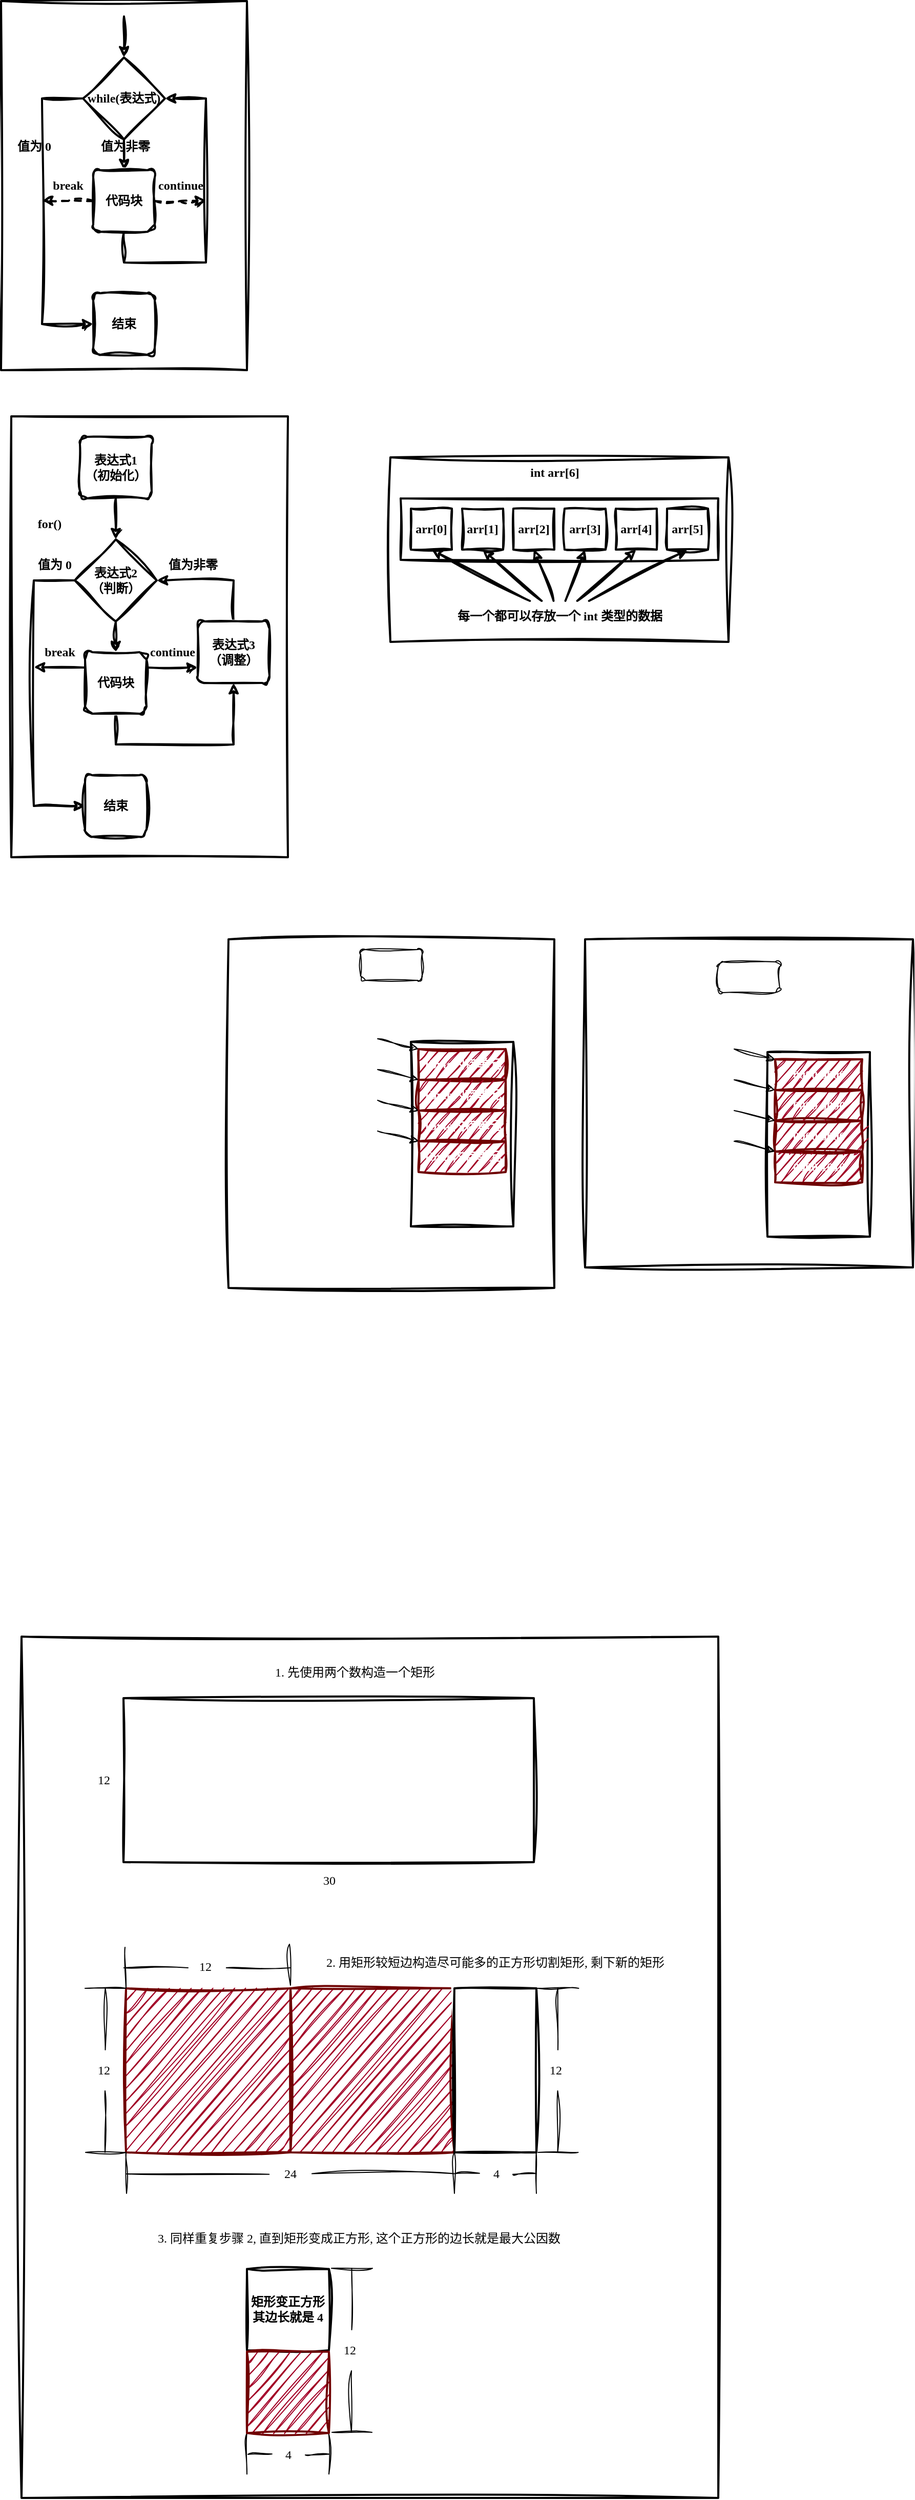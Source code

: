 <mxfile version="22.1.2" type="device">
  <diagram id="VpbXhYKfguBQtt2tWafs" name="第 1 页">
    <mxGraphModel dx="1440" dy="1001" grid="1" gridSize="10" guides="1" tooltips="1" connect="1" arrows="1" fold="1" page="1" pageScale="1" pageWidth="50000" pageHeight="50000" math="0" shadow="0">
      <root>
        <mxCell id="0" />
        <mxCell id="1" parent="0" />
        <mxCell id="hy3Ff74DrvOKiB9ga1q1-49" value="" style="rounded=0;whiteSpace=wrap;html=1;strokeWidth=2;fontFamily=Comic Sans MS;fontStyle=1;sketch=1;curveFitting=1;jiggle=2;" vertex="1" parent="1">
          <mxGeometry x="220" y="1780" width="680" height="840" as="geometry" />
        </mxCell>
        <mxCell id="12ClZsRuiTGmP-zSrISk-37" value="" style="rounded=0;whiteSpace=wrap;html=1;strokeWidth=2;fontFamily=Comic Sans MS;fontStyle=1;sketch=1;curveFitting=1;jiggle=2;fontColor=#FFFFFF;" parent="1" vertex="1">
          <mxGeometry x="770" y="1100" width="320" height="320" as="geometry" />
        </mxCell>
        <mxCell id="12ClZsRuiTGmP-zSrISk-38" value="" style="rounded=0;whiteSpace=wrap;html=1;strokeWidth=2;fontFamily=Comic Sans MS;fontStyle=1;sketch=1;curveFitting=1;jiggle=2;fontColor=#FFFFFF;" parent="1" vertex="1">
          <mxGeometry x="948" y="1210" width="100" height="180" as="geometry" />
        </mxCell>
        <mxCell id="12ClZsRuiTGmP-zSrISk-39" value="0000 0000" style="rounded=0;whiteSpace=wrap;html=1;strokeWidth=2;fontFamily=Comic Sans MS;fontStyle=1;sketch=1;curveFitting=1;jiggle=2;fillColor=#a20025;fontColor=#FFFFFF;strokeColor=#6F0000;" parent="1" vertex="1">
          <mxGeometry x="955.5" y="1217" width="85" height="30" as="geometry" />
        </mxCell>
        <mxCell id="12ClZsRuiTGmP-zSrISk-40" value="0000 1010" style="rounded=0;whiteSpace=wrap;html=1;strokeWidth=2;fontFamily=Comic Sans MS;fontStyle=1;sketch=1;curveFitting=1;jiggle=2;fillColor=#a20025;fontColor=#FFFFFF;strokeColor=#6F0000;" parent="1" vertex="1">
          <mxGeometry x="955.5" y="1307" width="85" height="30" as="geometry" />
        </mxCell>
        <mxCell id="12ClZsRuiTGmP-zSrISk-41" value="0000 0000" style="rounded=0;whiteSpace=wrap;html=1;strokeWidth=2;fontFamily=Comic Sans MS;fontStyle=1;sketch=1;curveFitting=1;jiggle=2;fillColor=#a20025;fontColor=#FFFFFF;strokeColor=#6F0000;" parent="1" vertex="1">
          <mxGeometry x="955.5" y="1277" width="85" height="30" as="geometry" />
        </mxCell>
        <mxCell id="12ClZsRuiTGmP-zSrISk-42" value="0000 0000" style="rounded=0;whiteSpace=wrap;html=1;strokeWidth=2;fontFamily=Comic Sans MS;fontStyle=1;sketch=1;curveFitting=1;jiggle=2;fillColor=#a20025;fontColor=#FFFFFF;strokeColor=#6F0000;" parent="1" vertex="1">
          <mxGeometry x="955.5" y="1247" width="85" height="30" as="geometry" />
        </mxCell>
        <mxCell id="12ClZsRuiTGmP-zSrISk-45" value="" style="edgeStyle=none;orthogonalLoop=1;jettySize=auto;html=1;rounded=0;entryX=0;entryY=0;entryDx=0;entryDy=0;sketch=1;curveFitting=1;jiggle=2;fontColor=#FFFFFF;" parent="1" edge="1">
          <mxGeometry width="100" relative="1" as="geometry">
            <mxPoint x="915.5" y="1207" as="sourcePoint" />
            <mxPoint x="955.5" y="1217" as="targetPoint" />
            <Array as="points" />
          </mxGeometry>
        </mxCell>
        <mxCell id="12ClZsRuiTGmP-zSrISk-46" value="" style="edgeStyle=none;orthogonalLoop=1;jettySize=auto;html=1;rounded=0;entryX=0;entryY=0;entryDx=0;entryDy=0;sketch=1;curveFitting=1;jiggle=2;fontColor=#FFFFFF;" parent="1" edge="1">
          <mxGeometry width="100" relative="1" as="geometry">
            <mxPoint x="915.5" y="1237" as="sourcePoint" />
            <mxPoint x="955.5" y="1247" as="targetPoint" />
            <Array as="points" />
          </mxGeometry>
        </mxCell>
        <mxCell id="12ClZsRuiTGmP-zSrISk-47" value="" style="edgeStyle=none;orthogonalLoop=1;jettySize=auto;html=1;rounded=0;entryX=0;entryY=0;entryDx=0;entryDy=0;sketch=1;curveFitting=1;jiggle=2;fontColor=#FFFFFF;" parent="1" edge="1">
          <mxGeometry width="100" relative="1" as="geometry">
            <mxPoint x="915.5" y="1267" as="sourcePoint" />
            <mxPoint x="955.5" y="1277" as="targetPoint" />
            <Array as="points" />
          </mxGeometry>
        </mxCell>
        <mxCell id="12ClZsRuiTGmP-zSrISk-48" value="" style="edgeStyle=none;orthogonalLoop=1;jettySize=auto;html=1;rounded=0;entryX=0;entryY=0;entryDx=0;entryDy=0;sketch=1;curveFitting=1;jiggle=2;fontColor=#FFFFFF;" parent="1" edge="1">
          <mxGeometry width="100" relative="1" as="geometry">
            <mxPoint x="915.5" y="1297" as="sourcePoint" />
            <mxPoint x="955.5" y="1307" as="targetPoint" />
            <Array as="points" />
          </mxGeometry>
        </mxCell>
        <mxCell id="12ClZsRuiTGmP-zSrISk-49" value="&lt;font face=&quot;Comic Sans MS&quot;&gt;地址: 0xffff fff1&lt;br&gt;&lt;/font&gt;" style="text;html=1;align=center;verticalAlign=middle;resizable=0;points=[];autosize=1;strokeColor=none;fillColor=none;fontStyle=1;fontColor=#FFFFFF;" parent="1" vertex="1">
          <mxGeometry x="798" y="1192" width="130" height="30" as="geometry" />
        </mxCell>
        <mxCell id="12ClZsRuiTGmP-zSrISk-50" value="地址:&amp;nbsp;&lt;font face=&quot;Comic Sans MS&quot;&gt;0xffff fff2&lt;br&gt;&lt;/font&gt;" style="text;html=1;align=center;verticalAlign=middle;resizable=0;points=[];autosize=1;strokeColor=none;fillColor=none;fontStyle=1;fontColor=#FFFFFF;" parent="1" vertex="1">
          <mxGeometry x="803" y="1222" width="120" height="30" as="geometry" />
        </mxCell>
        <mxCell id="12ClZsRuiTGmP-zSrISk-51" value="地址:&amp;nbsp;&lt;font face=&quot;Comic Sans MS&quot;&gt;0xffff fff3&lt;br&gt;&lt;/font&gt;" style="text;html=1;align=center;verticalAlign=middle;resizable=0;points=[];autosize=1;strokeColor=none;fillColor=none;fontStyle=1;fontColor=#FFFFFF;" parent="1" vertex="1">
          <mxGeometry x="803" y="1252" width="120" height="30" as="geometry" />
        </mxCell>
        <mxCell id="12ClZsRuiTGmP-zSrISk-52" value="地址:&amp;nbsp;&lt;font face=&quot;Comic Sans MS&quot;&gt;0xffff fff4&lt;br&gt;&lt;/font&gt;" style="text;html=1;align=center;verticalAlign=middle;resizable=0;points=[];autosize=1;strokeColor=none;fillColor=none;fontStyle=1;fontColor=#FFFFFF;" parent="1" vertex="1">
          <mxGeometry x="803" y="1282" width="120" height="30" as="geometry" />
        </mxCell>
        <mxCell id="12ClZsRuiTGmP-zSrISk-53" value="&lt;b&gt;4G内存条&lt;/b&gt;" style="text;html=1;align=center;verticalAlign=middle;resizable=0;points=[];autosize=1;strokeColor=none;fillColor=none;fontFamily=Comic Sans MS;fontColor=#FFFFFF;" parent="1" vertex="1">
          <mxGeometry x="960.5" y="1350" width="70" height="30" as="geometry" />
        </mxCell>
        <mxCell id="12ClZsRuiTGmP-zSrISk-34" value="" style="rounded=0;whiteSpace=wrap;html=1;strokeWidth=2;fontFamily=Comic Sans MS;fontStyle=1;sketch=1;curveFitting=1;jiggle=2;fontColor=#FFFFFF;" parent="1" vertex="1">
          <mxGeometry x="422" y="1100" width="318" height="340" as="geometry" />
        </mxCell>
        <mxCell id="12ClZsRuiTGmP-zSrISk-1" value="" style="rounded=0;whiteSpace=wrap;html=1;strokeWidth=2;fontFamily=Comic Sans MS;fontStyle=1;sketch=1;curveFitting=1;jiggle=2;fontColor=#FFFFFF;" parent="1" vertex="1">
          <mxGeometry x="600" y="1200" width="100" height="180" as="geometry" />
        </mxCell>
        <mxCell id="Fh5ZQbn-1DKgCIVVcNkT-3" value="" style="rounded=0;whiteSpace=wrap;html=1;strokeWidth=2;fontFamily=Comic Sans MS;fontStyle=1;sketch=1;curveFitting=1;jiggle=2;" parent="1" vertex="1">
          <mxGeometry x="210" y="590" width="270" height="430" as="geometry" />
        </mxCell>
        <mxCell id="Fh5ZQbn-1DKgCIVVcNkT-2" value="" style="rounded=0;whiteSpace=wrap;html=1;strokeWidth=2;fontFamily=Comic Sans MS;fontStyle=1;sketch=1;curveFitting=1;jiggle=2;" parent="1" vertex="1">
          <mxGeometry x="200" y="185" width="240" height="360" as="geometry" />
        </mxCell>
        <mxCell id="Fh5ZQbn-1DKgCIVVcNkT-1" value="" style="rounded=0;whiteSpace=wrap;html=1;strokeWidth=2;fontFamily=Comic Sans MS;fontStyle=1;sketch=1;curveFitting=1;jiggle=2;" parent="1" vertex="1">
          <mxGeometry x="580" y="630" width="330" height="180" as="geometry" />
        </mxCell>
        <mxCell id="gVhbWSDda5ePllrdZrCx-3" value="" style="rounded=0;whiteSpace=wrap;html=1;strokeWidth=2;fontFamily=Comic Sans MS;fontStyle=1;sketch=1;curveFitting=1;jiggle=2;" parent="1" vertex="1">
          <mxGeometry x="590" y="670" width="310" height="60" as="geometry" />
        </mxCell>
        <mxCell id="IA8l7WBk2pHT-wUoN89k-16" style="rounded=0;orthogonalLoop=1;jettySize=auto;html=1;exitX=0.5;exitY=1;exitDx=0;exitDy=0;exitPerimeter=0;entryX=0.5;entryY=0;entryDx=0;entryDy=0;strokeWidth=2;fontFamily=Comic Sans MS;fontStyle=1;sketch=1;curveFitting=1;jiggle=2;" parent="1" source="IA8l7WBk2pHT-wUoN89k-11" target="IA8l7WBk2pHT-wUoN89k-20" edge="1">
          <mxGeometry relative="1" as="geometry">
            <mxPoint x="320" y="390" as="targetPoint" />
          </mxGeometry>
        </mxCell>
        <mxCell id="IA8l7WBk2pHT-wUoN89k-17" style="rounded=0;orthogonalLoop=1;jettySize=auto;html=1;strokeWidth=2;entryX=1;entryY=0.5;entryDx=0;entryDy=0;fontFamily=Comic Sans MS;fontStyle=1;entryPerimeter=0;exitX=0.5;exitY=1;exitDx=0;exitDy=0;sketch=1;curveFitting=1;jiggle=2;" parent="1" source="IA8l7WBk2pHT-wUoN89k-20" target="IA8l7WBk2pHT-wUoN89k-11" edge="1">
          <mxGeometry relative="1" as="geometry">
            <mxPoint x="320" y="440" as="sourcePoint" />
            <mxPoint x="440" y="460" as="targetPoint" />
            <Array as="points">
              <mxPoint x="320" y="440" />
              <mxPoint x="400" y="440" />
              <mxPoint x="400" y="280" />
            </Array>
          </mxGeometry>
        </mxCell>
        <mxCell id="IA8l7WBk2pHT-wUoN89k-11" value="while(表达式)" style="strokeWidth=2;html=1;shape=mxgraph.flowchart.decision;whiteSpace=wrap;fontFamily=Comic Sans MS;fontStyle=1;sketch=1;curveFitting=1;jiggle=2;" parent="1" vertex="1">
          <mxGeometry x="280" y="240" width="80" height="80" as="geometry" />
        </mxCell>
        <mxCell id="IA8l7WBk2pHT-wUoN89k-18" style="rounded=0;orthogonalLoop=1;jettySize=auto;html=1;strokeWidth=2;exitX=0;exitY=0.5;exitDx=0;exitDy=0;exitPerimeter=0;entryX=0;entryY=0.5;entryDx=0;entryDy=0;fontFamily=Comic Sans MS;fontStyle=1;sketch=1;curveFitting=1;jiggle=2;" parent="1" source="IA8l7WBk2pHT-wUoN89k-11" target="IA8l7WBk2pHT-wUoN89k-21" edge="1">
          <mxGeometry relative="1" as="geometry">
            <mxPoint x="410" y="500" as="sourcePoint" />
            <mxPoint x="460" y="490" as="targetPoint" />
            <Array as="points">
              <mxPoint x="240" y="280" />
              <mxPoint x="240" y="500" />
            </Array>
          </mxGeometry>
        </mxCell>
        <mxCell id="IA8l7WBk2pHT-wUoN89k-19" style="rounded=0;orthogonalLoop=1;jettySize=auto;html=1;entryX=0.5;entryY=0;entryDx=0;entryDy=0;entryPerimeter=0;strokeWidth=2;fontFamily=Comic Sans MS;fontStyle=1;sketch=1;curveFitting=1;jiggle=2;" parent="1" target="IA8l7WBk2pHT-wUoN89k-11" edge="1">
          <mxGeometry relative="1" as="geometry">
            <mxPoint x="320" y="200" as="sourcePoint" />
            <mxPoint x="330" y="220" as="targetPoint" />
          </mxGeometry>
        </mxCell>
        <mxCell id="IA8l7WBk2pHT-wUoN89k-25" style="edgeStyle=orthogonalEdgeStyle;rounded=0;orthogonalLoop=1;jettySize=auto;html=1;exitX=0;exitY=0.5;exitDx=0;exitDy=0;strokeWidth=2;dashed=1;fontFamily=Comic Sans MS;fontStyle=1;sketch=1;curveFitting=1;jiggle=2;" parent="1" source="IA8l7WBk2pHT-wUoN89k-20" edge="1">
          <mxGeometry relative="1" as="geometry">
            <mxPoint x="240.0" y="379.667" as="targetPoint" />
          </mxGeometry>
        </mxCell>
        <mxCell id="IA8l7WBk2pHT-wUoN89k-26" style="edgeStyle=orthogonalEdgeStyle;rounded=0;orthogonalLoop=1;jettySize=auto;html=1;exitX=1;exitY=0.5;exitDx=0;exitDy=0;strokeWidth=2;dashed=1;fontFamily=Comic Sans MS;fontStyle=1;sketch=1;curveFitting=1;jiggle=2;" parent="1" source="IA8l7WBk2pHT-wUoN89k-20" edge="1">
          <mxGeometry relative="1" as="geometry">
            <mxPoint x="400" y="379.667" as="targetPoint" />
          </mxGeometry>
        </mxCell>
        <mxCell id="IA8l7WBk2pHT-wUoN89k-20" value="代码块" style="rounded=1;whiteSpace=wrap;html=1;absoluteArcSize=1;arcSize=14;strokeWidth=2;fontFamily=Comic Sans MS;fontStyle=1;sketch=1;curveFitting=1;jiggle=2;" parent="1" vertex="1">
          <mxGeometry x="290" y="350" width="60" height="60" as="geometry" />
        </mxCell>
        <mxCell id="IA8l7WBk2pHT-wUoN89k-21" value="结束" style="rounded=1;whiteSpace=wrap;html=1;absoluteArcSize=1;arcSize=14;strokeWidth=2;fontFamily=Comic Sans MS;fontStyle=1;sketch=1;curveFitting=1;jiggle=2;" parent="1" vertex="1">
          <mxGeometry x="290" y="470" width="60" height="60" as="geometry" />
        </mxCell>
        <mxCell id="IA8l7WBk2pHT-wUoN89k-23" value="&lt;font&gt;&lt;span&gt;值为 0&lt;/span&gt;&lt;/font&gt;" style="text;html=1;align=center;verticalAlign=middle;resizable=0;points=[];autosize=1;strokeColor=none;fillColor=none;strokeWidth=2;fontFamily=Comic Sans MS;fontStyle=1;sketch=1;curveFitting=1;jiggle=2;" parent="1" vertex="1">
          <mxGeometry x="202" y="312" width="60" height="30" as="geometry" />
        </mxCell>
        <mxCell id="IA8l7WBk2pHT-wUoN89k-24" value="&lt;font&gt;&lt;span&gt;值为非零&lt;/span&gt;&lt;/font&gt;" style="text;html=1;align=center;verticalAlign=middle;resizable=0;points=[];autosize=1;strokeColor=none;fillColor=none;strokeWidth=2;fontFamily=Comic Sans MS;fontStyle=1;sketch=1;curveFitting=1;jiggle=2;" parent="1" vertex="1">
          <mxGeometry x="286" y="312" width="70" height="30" as="geometry" />
        </mxCell>
        <mxCell id="IA8l7WBk2pHT-wUoN89k-27" style="rounded=0;orthogonalLoop=1;jettySize=auto;html=1;exitX=0.5;exitY=1;exitDx=0;exitDy=0;exitPerimeter=0;entryX=0.5;entryY=0;entryDx=0;entryDy=0;strokeWidth=2;fontFamily=Comic Sans MS;fontStyle=1;sketch=1;curveFitting=1;jiggle=2;" parent="1" source="IA8l7WBk2pHT-wUoN89k-29" target="IA8l7WBk2pHT-wUoN89k-34" edge="1">
          <mxGeometry relative="1" as="geometry">
            <mxPoint x="312" y="860" as="targetPoint" />
          </mxGeometry>
        </mxCell>
        <mxCell id="IA8l7WBk2pHT-wUoN89k-28" style="rounded=0;orthogonalLoop=1;jettySize=auto;html=1;strokeWidth=2;fontFamily=Comic Sans MS;fontStyle=1;entryX=1;entryY=0.5;entryDx=0;entryDy=0;entryPerimeter=0;exitX=0.5;exitY=0;exitDx=0;exitDy=0;sketch=1;curveFitting=1;jiggle=2;" parent="1" source="IA8l7WBk2pHT-wUoN89k-44" target="IA8l7WBk2pHT-wUoN89k-29" edge="1">
          <mxGeometry relative="1" as="geometry">
            <mxPoint x="512" y="750" as="targetPoint" />
            <Array as="points">
              <mxPoint x="427" y="750" />
            </Array>
          </mxGeometry>
        </mxCell>
        <mxCell id="IA8l7WBk2pHT-wUoN89k-29" value="表达式2&lt;br&gt;（判断）" style="strokeWidth=2;html=1;shape=mxgraph.flowchart.decision;whiteSpace=wrap;fontFamily=Comic Sans MS;fontStyle=1;sketch=1;curveFitting=1;jiggle=2;" parent="1" vertex="1">
          <mxGeometry x="272" y="710" width="80" height="80" as="geometry" />
        </mxCell>
        <mxCell id="IA8l7WBk2pHT-wUoN89k-30" style="rounded=0;orthogonalLoop=1;jettySize=auto;html=1;strokeWidth=2;exitX=0;exitY=0.5;exitDx=0;exitDy=0;exitPerimeter=0;entryX=0;entryY=0.5;entryDx=0;entryDy=0;fontFamily=Comic Sans MS;fontStyle=1;sketch=1;curveFitting=1;jiggle=2;" parent="1" source="IA8l7WBk2pHT-wUoN89k-29" target="IA8l7WBk2pHT-wUoN89k-35" edge="1">
          <mxGeometry relative="1" as="geometry">
            <mxPoint x="402" y="970" as="sourcePoint" />
            <mxPoint x="452" y="960" as="targetPoint" />
            <Array as="points">
              <mxPoint x="232" y="750" />
              <mxPoint x="232" y="970" />
            </Array>
          </mxGeometry>
        </mxCell>
        <mxCell id="IA8l7WBk2pHT-wUoN89k-31" style="rounded=0;orthogonalLoop=1;jettySize=auto;html=1;entryX=0.5;entryY=0;entryDx=0;entryDy=0;entryPerimeter=0;strokeWidth=2;fontFamily=Comic Sans MS;fontStyle=1;exitX=0.5;exitY=1;exitDx=0;exitDy=0;sketch=1;curveFitting=1;jiggle=2;" parent="1" source="IA8l7WBk2pHT-wUoN89k-38" target="IA8l7WBk2pHT-wUoN89k-29" edge="1">
          <mxGeometry relative="1" as="geometry">
            <mxPoint x="312" y="670" as="sourcePoint" />
            <mxPoint x="322" y="690" as="targetPoint" />
          </mxGeometry>
        </mxCell>
        <mxCell id="IA8l7WBk2pHT-wUoN89k-46" style="rounded=0;orthogonalLoop=1;jettySize=auto;html=1;exitX=0.5;exitY=1;exitDx=0;exitDy=0;entryX=0.5;entryY=1;entryDx=0;entryDy=0;strokeWidth=2;fontFamily=Comic Sans MS;fontStyle=1;sketch=1;curveFitting=1;jiggle=2;" parent="1" source="IA8l7WBk2pHT-wUoN89k-34" target="IA8l7WBk2pHT-wUoN89k-44" edge="1">
          <mxGeometry relative="1" as="geometry">
            <Array as="points">
              <mxPoint x="312" y="910" />
              <mxPoint x="427" y="910" />
            </Array>
          </mxGeometry>
        </mxCell>
        <mxCell id="IA8l7WBk2pHT-wUoN89k-47" style="rounded=0;orthogonalLoop=1;jettySize=auto;html=1;exitX=1;exitY=0.25;exitDx=0;exitDy=0;entryX=0;entryY=0.75;entryDx=0;entryDy=0;strokeWidth=2;fontFamily=Comic Sans MS;fontStyle=1;sketch=1;curveFitting=1;jiggle=2;" parent="1" source="IA8l7WBk2pHT-wUoN89k-34" target="IA8l7WBk2pHT-wUoN89k-44" edge="1">
          <mxGeometry relative="1" as="geometry" />
        </mxCell>
        <mxCell id="IA8l7WBk2pHT-wUoN89k-48" style="rounded=0;orthogonalLoop=1;jettySize=auto;html=1;exitX=0;exitY=0.25;exitDx=0;exitDy=0;strokeWidth=2;fontFamily=Comic Sans MS;fontStyle=1;sketch=1;curveFitting=1;jiggle=2;" parent="1" source="IA8l7WBk2pHT-wUoN89k-34" edge="1">
          <mxGeometry relative="1" as="geometry">
            <mxPoint x="232.0" y="834.667" as="targetPoint" />
          </mxGeometry>
        </mxCell>
        <mxCell id="IA8l7WBk2pHT-wUoN89k-34" value="代码块" style="rounded=1;whiteSpace=wrap;html=1;absoluteArcSize=1;arcSize=14;strokeWidth=2;fontFamily=Comic Sans MS;fontStyle=1;sketch=1;curveFitting=1;jiggle=2;" parent="1" vertex="1">
          <mxGeometry x="282" y="820" width="60" height="60" as="geometry" />
        </mxCell>
        <mxCell id="IA8l7WBk2pHT-wUoN89k-35" value="结束" style="rounded=1;whiteSpace=wrap;html=1;absoluteArcSize=1;arcSize=14;strokeWidth=2;fontFamily=Comic Sans MS;fontStyle=1;sketch=1;curveFitting=1;jiggle=2;" parent="1" vertex="1">
          <mxGeometry x="282" y="940" width="60" height="60" as="geometry" />
        </mxCell>
        <mxCell id="IA8l7WBk2pHT-wUoN89k-36" value="&lt;font&gt;&lt;span&gt;值为 0&lt;/span&gt;&lt;/font&gt;" style="text;html=1;align=center;verticalAlign=middle;resizable=0;points=[];autosize=1;strokeColor=none;fillColor=none;strokeWidth=2;fontFamily=Comic Sans MS;fontStyle=1;sketch=1;curveFitting=1;jiggle=2;" parent="1" vertex="1">
          <mxGeometry x="222" y="720" width="60" height="30" as="geometry" />
        </mxCell>
        <mxCell id="IA8l7WBk2pHT-wUoN89k-37" value="&lt;font&gt;&lt;span&gt;值为非零&lt;/span&gt;&lt;/font&gt;" style="text;html=1;align=center;verticalAlign=middle;resizable=0;points=[];autosize=1;strokeColor=none;fillColor=none;strokeWidth=2;fontFamily=Comic Sans MS;fontStyle=1;sketch=1;curveFitting=1;jiggle=2;" parent="1" vertex="1">
          <mxGeometry x="352" y="720" width="70" height="30" as="geometry" />
        </mxCell>
        <mxCell id="IA8l7WBk2pHT-wUoN89k-38" value="表达式1&lt;br&gt;（初始化）" style="rounded=1;whiteSpace=wrap;html=1;absoluteArcSize=1;arcSize=14;strokeWidth=2;fontFamily=Comic Sans MS;fontStyle=1;sketch=1;curveFitting=1;jiggle=2;" parent="1" vertex="1">
          <mxGeometry x="277" y="610" width="70" height="60" as="geometry" />
        </mxCell>
        <mxCell id="IA8l7WBk2pHT-wUoN89k-41" value="continue" style="text;html=1;align=center;verticalAlign=middle;resizable=0;points=[];autosize=1;strokeColor=none;fillColor=none;strokeWidth=2;fontFamily=Comic Sans MS;fontStyle=1;sketch=1;curveFitting=1;jiggle=2;" parent="1" vertex="1">
          <mxGeometry x="340" y="350" width="70" height="30" as="geometry" />
        </mxCell>
        <mxCell id="IA8l7WBk2pHT-wUoN89k-43" value="break" style="text;html=1;align=center;verticalAlign=middle;resizable=0;points=[];autosize=1;strokeColor=none;fillColor=none;strokeWidth=2;fontFamily=Comic Sans MS;fontStyle=1;sketch=1;curveFitting=1;jiggle=2;" parent="1" vertex="1">
          <mxGeometry x="235" y="350" width="60" height="30" as="geometry" />
        </mxCell>
        <mxCell id="IA8l7WBk2pHT-wUoN89k-44" value="表达式3&lt;br&gt;（调整）" style="rounded=1;whiteSpace=wrap;html=1;absoluteArcSize=1;arcSize=14;strokeWidth=2;fontFamily=Comic Sans MS;fontStyle=1;sketch=1;curveFitting=1;jiggle=2;" parent="1" vertex="1">
          <mxGeometry x="392" y="790" width="70" height="60" as="geometry" />
        </mxCell>
        <mxCell id="IA8l7WBk2pHT-wUoN89k-49" value="continue" style="text;html=1;align=center;verticalAlign=middle;resizable=0;points=[];autosize=1;strokeColor=none;fillColor=none;strokeWidth=2;fontFamily=Comic Sans MS;fontStyle=1;sketch=1;curveFitting=1;jiggle=2;" parent="1" vertex="1">
          <mxGeometry x="332" y="805" width="70" height="30" as="geometry" />
        </mxCell>
        <mxCell id="IA8l7WBk2pHT-wUoN89k-50" value="break" style="text;html=1;align=center;verticalAlign=middle;resizable=0;points=[];autosize=1;strokeColor=none;fillColor=none;strokeWidth=2;fontFamily=Comic Sans MS;fontStyle=1;sketch=1;curveFitting=1;jiggle=2;" parent="1" vertex="1">
          <mxGeometry x="227" y="805" width="60" height="30" as="geometry" />
        </mxCell>
        <mxCell id="IA8l7WBk2pHT-wUoN89k-51" value="for()" style="text;html=1;align=center;verticalAlign=middle;resizable=0;points=[];autosize=1;strokeColor=none;fillColor=none;strokeWidth=2;fontFamily=Comic Sans MS;fontStyle=1;sketch=1;curveFitting=1;jiggle=2;" parent="1" vertex="1">
          <mxGeometry x="222" y="680" width="50" height="30" as="geometry" />
        </mxCell>
        <mxCell id="1k6w16RIIa3r9uEWh7BL-1" value="arr[0]" style="rounded=0;whiteSpace=wrap;html=1;strokeWidth=2;fontFamily=Comic Sans MS;fontStyle=1;sketch=1;curveFitting=1;jiggle=2;" parent="1" vertex="1">
          <mxGeometry x="600" y="680" width="40" height="40" as="geometry" />
        </mxCell>
        <mxCell id="1k6w16RIIa3r9uEWh7BL-2" value="arr[1]" style="rounded=0;whiteSpace=wrap;html=1;strokeWidth=2;fontFamily=Comic Sans MS;fontStyle=1;sketch=1;curveFitting=1;jiggle=2;" parent="1" vertex="1">
          <mxGeometry x="650" y="680" width="40" height="40" as="geometry" />
        </mxCell>
        <mxCell id="1k6w16RIIa3r9uEWh7BL-3" value="arr[2]" style="rounded=0;whiteSpace=wrap;html=1;strokeWidth=2;fontFamily=Comic Sans MS;fontStyle=1;sketch=1;curveFitting=1;jiggle=2;" parent="1" vertex="1">
          <mxGeometry x="700" y="680" width="40" height="40" as="geometry" />
        </mxCell>
        <mxCell id="gVhbWSDda5ePllrdZrCx-1" value="arr[3]" style="rounded=0;whiteSpace=wrap;html=1;strokeWidth=2;fontFamily=Comic Sans MS;fontStyle=1;sketch=1;curveFitting=1;jiggle=2;" parent="1" vertex="1">
          <mxGeometry x="750" y="680" width="40" height="40" as="geometry" />
        </mxCell>
        <mxCell id="gVhbWSDda5ePllrdZrCx-2" value="arr[4]" style="rounded=0;whiteSpace=wrap;html=1;strokeWidth=2;fontFamily=Comic Sans MS;fontStyle=1;sketch=1;curveFitting=1;jiggle=2;" parent="1" vertex="1">
          <mxGeometry x="800" y="680" width="40" height="40" as="geometry" />
        </mxCell>
        <mxCell id="gVhbWSDda5ePllrdZrCx-4" value="arr[5]" style="rounded=0;whiteSpace=wrap;html=1;strokeWidth=2;fontFamily=Comic Sans MS;fontStyle=1;sketch=1;curveFitting=1;jiggle=2;" parent="1" vertex="1">
          <mxGeometry x="850" y="680" width="40" height="40" as="geometry" />
        </mxCell>
        <mxCell id="gVhbWSDda5ePllrdZrCx-5" value="int arr[6]" style="text;html=1;align=center;verticalAlign=middle;resizable=0;points=[];autosize=1;strokeColor=none;fillColor=none;strokeWidth=2;fontFamily=Comic Sans MS;fontStyle=1;sketch=1;curveFitting=1;jiggle=2;" parent="1" vertex="1">
          <mxGeometry x="700" y="630" width="80" height="30" as="geometry" />
        </mxCell>
        <mxCell id="gVhbWSDda5ePllrdZrCx-7" style="rounded=0;orthogonalLoop=1;jettySize=auto;html=1;entryX=0.5;entryY=1;entryDx=0;entryDy=0;strokeWidth=2;fontFamily=Comic Sans MS;fontStyle=1;sketch=1;curveFitting=1;jiggle=2;" parent="1" source="gVhbWSDda5ePllrdZrCx-8" target="1k6w16RIIa3r9uEWh7BL-1" edge="1">
          <mxGeometry relative="1" as="geometry">
            <mxPoint x="620" y="760" as="sourcePoint" />
            <mxPoint x="640" y="770" as="targetPoint" />
          </mxGeometry>
        </mxCell>
        <mxCell id="gVhbWSDda5ePllrdZrCx-8" value="每一个都可以存放一个 int 类型的数据" style="text;html=1;align=center;verticalAlign=middle;resizable=0;points=[];autosize=1;strokeColor=none;fillColor=none;strokeWidth=2;fontFamily=Comic Sans MS;fontStyle=1;sketch=1;curveFitting=1;jiggle=2;" parent="1" vertex="1">
          <mxGeometry x="630" y="770" width="230" height="30" as="geometry" />
        </mxCell>
        <mxCell id="gVhbWSDda5ePllrdZrCx-9" style="rounded=0;orthogonalLoop=1;jettySize=auto;html=1;entryX=0.5;entryY=1;entryDx=0;entryDy=0;strokeWidth=2;fontFamily=Comic Sans MS;fontStyle=1;sketch=1;curveFitting=1;jiggle=2;" parent="1" source="gVhbWSDda5ePllrdZrCx-8" target="1k6w16RIIa3r9uEWh7BL-2" edge="1">
          <mxGeometry relative="1" as="geometry">
            <mxPoint x="692" y="780" as="sourcePoint" />
            <mxPoint x="630" y="730" as="targetPoint" />
          </mxGeometry>
        </mxCell>
        <mxCell id="gVhbWSDda5ePllrdZrCx-10" style="rounded=0;orthogonalLoop=1;jettySize=auto;html=1;entryX=0.5;entryY=1;entryDx=0;entryDy=0;strokeWidth=2;fontFamily=Comic Sans MS;fontStyle=1;sketch=1;curveFitting=1;jiggle=2;" parent="1" source="gVhbWSDda5ePllrdZrCx-8" target="1k6w16RIIa3r9uEWh7BL-3" edge="1">
          <mxGeometry relative="1" as="geometry">
            <mxPoint x="703" y="780" as="sourcePoint" />
            <mxPoint x="680" y="730" as="targetPoint" />
          </mxGeometry>
        </mxCell>
        <mxCell id="gVhbWSDda5ePllrdZrCx-11" style="rounded=0;orthogonalLoop=1;jettySize=auto;html=1;entryX=0.5;entryY=1;entryDx=0;entryDy=0;strokeWidth=2;fontFamily=Comic Sans MS;fontStyle=1;sketch=1;curveFitting=1;jiggle=2;" parent="1" source="gVhbWSDda5ePllrdZrCx-8" target="gVhbWSDda5ePllrdZrCx-1" edge="1">
          <mxGeometry relative="1" as="geometry">
            <mxPoint x="715" y="780" as="sourcePoint" />
            <mxPoint x="730" y="730" as="targetPoint" />
          </mxGeometry>
        </mxCell>
        <mxCell id="gVhbWSDda5ePllrdZrCx-12" style="rounded=0;orthogonalLoop=1;jettySize=auto;html=1;entryX=0.5;entryY=1;entryDx=0;entryDy=0;strokeWidth=2;fontFamily=Comic Sans MS;fontStyle=1;sketch=1;curveFitting=1;jiggle=2;" parent="1" source="gVhbWSDda5ePllrdZrCx-8" target="gVhbWSDda5ePllrdZrCx-2" edge="1">
          <mxGeometry relative="1" as="geometry">
            <mxPoint x="726" y="780" as="sourcePoint" />
            <mxPoint x="780" y="730" as="targetPoint" />
          </mxGeometry>
        </mxCell>
        <mxCell id="gVhbWSDda5ePllrdZrCx-13" style="rounded=0;orthogonalLoop=1;jettySize=auto;html=1;entryX=0.5;entryY=1;entryDx=0;entryDy=0;strokeWidth=2;fontFamily=Comic Sans MS;fontStyle=1;sketch=1;curveFitting=1;jiggle=2;" parent="1" source="gVhbWSDda5ePllrdZrCx-8" target="gVhbWSDda5ePllrdZrCx-4" edge="1">
          <mxGeometry relative="1" as="geometry">
            <mxPoint x="738" y="780" as="sourcePoint" />
            <mxPoint x="830" y="730" as="targetPoint" />
          </mxGeometry>
        </mxCell>
        <mxCell id="12ClZsRuiTGmP-zSrISk-2" value="1byte内存单元" style="rounded=0;whiteSpace=wrap;html=1;strokeWidth=2;fontFamily=Comic Sans MS;fontStyle=1;sketch=1;curveFitting=1;jiggle=2;fillColor=#a20025;fontColor=#FFFFFF;strokeColor=#6F0000;" parent="1" vertex="1">
          <mxGeometry x="607.5" y="1207" width="85" height="30" as="geometry" />
        </mxCell>
        <mxCell id="12ClZsRuiTGmP-zSrISk-5" value="1byte内存单元" style="rounded=0;whiteSpace=wrap;html=1;strokeWidth=2;fontFamily=Comic Sans MS;fontStyle=1;sketch=1;curveFitting=1;jiggle=2;fillColor=#a20025;fontColor=#FFFFFF;strokeColor=#6F0000;" parent="1" vertex="1">
          <mxGeometry x="607.5" y="1297" width="85" height="30" as="geometry" />
        </mxCell>
        <mxCell id="12ClZsRuiTGmP-zSrISk-4" value="1byte内存单元" style="rounded=0;whiteSpace=wrap;html=1;strokeWidth=2;fontFamily=Comic Sans MS;fontStyle=1;sketch=1;curveFitting=1;jiggle=2;fillColor=#a20025;fontColor=#FFFFFF;strokeColor=#6F0000;" parent="1" vertex="1">
          <mxGeometry x="607.5" y="1267" width="85" height="30" as="geometry" />
        </mxCell>
        <mxCell id="12ClZsRuiTGmP-zSrISk-3" value="1byte内存单元" style="rounded=0;whiteSpace=wrap;html=1;strokeWidth=2;fontFamily=Comic Sans MS;fontStyle=1;sketch=1;curveFitting=1;jiggle=2;fillColor=#a20025;fontColor=#FFFFFF;strokeColor=#6F0000;" parent="1" vertex="1">
          <mxGeometry x="607.5" y="1237" width="85" height="30" as="geometry" />
        </mxCell>
        <mxCell id="12ClZsRuiTGmP-zSrISk-6" value="&lt;font face=&quot;Comic Sans MS&quot;&gt;int a;&lt;/font&gt;&amp;nbsp;&amp;nbsp;&lt;font face=&quot;Comic Sans MS&quot;&gt;&lt;br&gt;&lt;/font&gt;" style="text;html=1;align=center;verticalAlign=middle;resizable=0;points=[];autosize=1;strokeColor=default;fillColor=none;fontStyle=1;labelBorderColor=none;glass=0;rounded=1;sketch=1;curveFitting=1;jiggle=2;shadow=0;fontColor=#FFFFFF;" parent="1" vertex="1">
          <mxGeometry x="551" y="1110" width="60" height="30" as="geometry" />
        </mxCell>
        <mxCell id="12ClZsRuiTGmP-zSrISk-7" value="&lt;font face=&quot;Comic Sans MS&quot;&gt;&lt;font style=&quot;font-weight: 700;&quot;&gt;① 由于类型是 int, 因此申请 4 byte 的连续内存空间&lt;/font&gt;&amp;nbsp;&lt;/font&gt;" style="text;html=1;align=center;verticalAlign=middle;resizable=0;points=[];autosize=1;strokeColor=none;fillColor=none;fontColor=#FFFFFF;" parent="1" vertex="1">
          <mxGeometry x="422" y="1152" width="320" height="30" as="geometry" />
        </mxCell>
        <mxCell id="12ClZsRuiTGmP-zSrISk-9" value="" style="edgeStyle=none;orthogonalLoop=1;jettySize=auto;html=1;rounded=0;entryX=0;entryY=0;entryDx=0;entryDy=0;sketch=1;curveFitting=1;jiggle=2;fontColor=#FFFFFF;" parent="1" edge="1">
          <mxGeometry width="100" relative="1" as="geometry">
            <mxPoint x="567.5" y="1197" as="sourcePoint" />
            <mxPoint x="607.5" y="1207" as="targetPoint" />
            <Array as="points" />
          </mxGeometry>
        </mxCell>
        <mxCell id="12ClZsRuiTGmP-zSrISk-10" value="" style="edgeStyle=none;orthogonalLoop=1;jettySize=auto;html=1;rounded=0;entryX=0;entryY=0;entryDx=0;entryDy=0;sketch=1;curveFitting=1;jiggle=2;fontColor=#FFFFFF;" parent="1" edge="1">
          <mxGeometry width="100" relative="1" as="geometry">
            <mxPoint x="567.5" y="1227" as="sourcePoint" />
            <mxPoint x="607.5" y="1237" as="targetPoint" />
            <Array as="points" />
          </mxGeometry>
        </mxCell>
        <mxCell id="12ClZsRuiTGmP-zSrISk-11" value="" style="edgeStyle=none;orthogonalLoop=1;jettySize=auto;html=1;rounded=0;entryX=0;entryY=0;entryDx=0;entryDy=0;sketch=1;curveFitting=1;jiggle=2;fontColor=#FFFFFF;" parent="1" edge="1">
          <mxGeometry width="100" relative="1" as="geometry">
            <mxPoint x="567.5" y="1257" as="sourcePoint" />
            <mxPoint x="607.5" y="1267" as="targetPoint" />
            <Array as="points" />
          </mxGeometry>
        </mxCell>
        <mxCell id="12ClZsRuiTGmP-zSrISk-12" value="" style="edgeStyle=none;orthogonalLoop=1;jettySize=auto;html=1;rounded=0;entryX=0;entryY=0;entryDx=0;entryDy=0;sketch=1;curveFitting=1;jiggle=2;fontColor=#FFFFFF;" parent="1" edge="1">
          <mxGeometry width="100" relative="1" as="geometry">
            <mxPoint x="567.5" y="1287" as="sourcePoint" />
            <mxPoint x="607.5" y="1297" as="targetPoint" />
            <Array as="points" />
          </mxGeometry>
        </mxCell>
        <mxCell id="12ClZsRuiTGmP-zSrISk-13" value="&lt;font face=&quot;Comic Sans MS&quot;&gt;地址: 0xffff fff1&lt;br&gt;&lt;/font&gt;" style="text;html=1;align=center;verticalAlign=middle;resizable=0;points=[];autosize=1;strokeColor=none;fillColor=none;fontStyle=1;fontColor=#FFFFFF;" parent="1" vertex="1">
          <mxGeometry x="450" y="1182" width="130" height="30" as="geometry" />
        </mxCell>
        <mxCell id="12ClZsRuiTGmP-zSrISk-14" value="地址:&amp;nbsp;&lt;font face=&quot;Comic Sans MS&quot;&gt;0xffff fff2&lt;br&gt;&lt;/font&gt;" style="text;html=1;align=center;verticalAlign=middle;resizable=0;points=[];autosize=1;strokeColor=none;fillColor=none;fontStyle=1;fontColor=#FFFFFF;" parent="1" vertex="1">
          <mxGeometry x="455" y="1212" width="120" height="30" as="geometry" />
        </mxCell>
        <mxCell id="12ClZsRuiTGmP-zSrISk-15" value="地址:&amp;nbsp;&lt;font face=&quot;Comic Sans MS&quot;&gt;0xffff fff3&lt;br&gt;&lt;/font&gt;" style="text;html=1;align=center;verticalAlign=middle;resizable=0;points=[];autosize=1;strokeColor=none;fillColor=none;fontStyle=1;fontColor=#FFFFFF;" parent="1" vertex="1">
          <mxGeometry x="455" y="1242" width="120" height="30" as="geometry" />
        </mxCell>
        <mxCell id="12ClZsRuiTGmP-zSrISk-16" value="地址:&amp;nbsp;&lt;font face=&quot;Comic Sans MS&quot;&gt;0xffff fff4&lt;br&gt;&lt;/font&gt;" style="text;html=1;align=center;verticalAlign=middle;resizable=0;points=[];autosize=1;strokeColor=none;fillColor=none;fontStyle=1;fontColor=#FFFFFF;" parent="1" vertex="1">
          <mxGeometry x="455" y="1272" width="120" height="30" as="geometry" />
        </mxCell>
        <mxCell id="12ClZsRuiTGmP-zSrISk-17" value="&lt;b&gt;4G内存条&lt;/b&gt;" style="text;html=1;align=center;verticalAlign=middle;resizable=0;points=[];autosize=1;strokeColor=none;fillColor=none;fontFamily=Comic Sans MS;fontColor=#FFFFFF;" parent="1" vertex="1">
          <mxGeometry x="612.5" y="1340" width="70" height="30" as="geometry" />
        </mxCell>
        <mxCell id="12ClZsRuiTGmP-zSrISk-18" value="&lt;font face=&quot;Comic Sans MS&quot;&gt;&lt;font style=&quot;font-weight: 700;&quot;&gt;② 内存空间的第一个指针作为该变量的标识符&lt;br&gt;同时用户自己定义的变量名也是该变量的标识符&lt;br&gt;&lt;/font&gt;&lt;/font&gt;" style="text;html=1;align=center;verticalAlign=middle;resizable=0;points=[];autosize=1;strokeColor=none;fillColor=none;fontColor=#FFFFFF;" parent="1" vertex="1">
          <mxGeometry x="442" y="1390" width="280" height="40" as="geometry" />
        </mxCell>
        <mxCell id="12ClZsRuiTGmP-zSrISk-55" value="&lt;font face=&quot;Comic Sans MS&quot;&gt;a=10;&lt;/font&gt;&lt;font face=&quot;Comic Sans MS&quot;&gt;&lt;br&gt;&lt;/font&gt;" style="text;html=1;align=center;verticalAlign=middle;resizable=0;points=[];autosize=1;strokeColor=default;fillColor=none;fontStyle=1;labelBorderColor=none;glass=0;rounded=1;sketch=1;curveFitting=1;jiggle=2;shadow=0;fontColor=#FFFFFF;" parent="1" vertex="1">
          <mxGeometry x="900" y="1122" width="60" height="30" as="geometry" />
        </mxCell>
        <mxCell id="12ClZsRuiTGmP-zSrISk-56" value="&lt;font face=&quot;Comic Sans MS&quot;&gt;&lt;font style=&quot;font-weight: 700;&quot;&gt;③ 把 10 对于的二进制数分四字节存入内存空间中&lt;br&gt;&lt;/font&gt;&lt;/font&gt;" style="text;html=1;align=center;verticalAlign=middle;resizable=0;points=[];autosize=1;strokeColor=none;fillColor=none;fontColor=#FFFFFF;" parent="1" vertex="1">
          <mxGeometry x="785" y="1162" width="290" height="30" as="geometry" />
        </mxCell>
        <mxCell id="hy3Ff74DrvOKiB9ga1q1-1" value="" style="rounded=0;whiteSpace=wrap;html=1;strokeWidth=2;fontFamily=Comic Sans MS;fontStyle=1;sketch=1;curveFitting=1;jiggle=2;" vertex="1" parent="1">
          <mxGeometry x="319.5" y="1840" width="400.5" height="160" as="geometry" />
        </mxCell>
        <mxCell id="hy3Ff74DrvOKiB9ga1q1-2" value="12" style="text;html=1;align=center;verticalAlign=middle;resizable=0;points=[];autosize=1;strokeColor=none;fillColor=none;fontFamily=Comic Sans MS;" vertex="1" parent="1">
          <mxGeometry x="279.5" y="1905" width="40" height="30" as="geometry" />
        </mxCell>
        <mxCell id="hy3Ff74DrvOKiB9ga1q1-3" value="30" style="text;html=1;align=center;verticalAlign=middle;resizable=0;points=[];autosize=1;strokeColor=none;fillColor=none;fontFamily=Comic Sans MS;" vertex="1" parent="1">
          <mxGeometry x="499.75" y="2003" width="40" height="30" as="geometry" />
        </mxCell>
        <mxCell id="hy3Ff74DrvOKiB9ga1q1-5" value="1. 先使用两个数构造一个矩形" style="text;html=1;align=center;verticalAlign=middle;resizable=0;points=[];autosize=1;strokeColor=none;fillColor=none;fontFamily=Comic Sans MS;" vertex="1" parent="1">
          <mxGeometry x="455" y="1800" width="180" height="30" as="geometry" />
        </mxCell>
        <mxCell id="hy3Ff74DrvOKiB9ga1q1-4" value="" style="rounded=0;whiteSpace=wrap;html=1;strokeWidth=2;fontFamily=Comic Sans MS;fontStyle=1;sketch=1;curveFitting=1;jiggle=2;fillColor=#a20025;fontColor=#ffffff;strokeColor=#6F0000;" vertex="1" parent="1">
          <mxGeometry x="322" y="2123" width="160.5" height="160" as="geometry" />
        </mxCell>
        <mxCell id="hy3Ff74DrvOKiB9ga1q1-7" value="2. 用矩形较短边构造尽可能多的正方形切割矩形, 剩下新的矩形" style="text;html=1;align=center;verticalAlign=middle;resizable=0;points=[];autosize=1;strokeColor=none;fillColor=none;fontFamily=Comic Sans MS;" vertex="1" parent="1">
          <mxGeometry x="502.25" y="2083" width="360" height="30" as="geometry" />
        </mxCell>
        <mxCell id="hy3Ff74DrvOKiB9ga1q1-8" value="12" style="text;html=1;align=center;verticalAlign=middle;resizable=0;points=[];autosize=1;strokeColor=none;fillColor=none;fontFamily=Comic Sans MS;" vertex="1" parent="1">
          <mxGeometry x="279.5" y="2188" width="40" height="30" as="geometry" />
        </mxCell>
        <mxCell id="hy3Ff74DrvOKiB9ga1q1-9" value="24" style="text;html=1;align=center;verticalAlign=middle;resizable=0;points=[];autosize=1;strokeColor=none;fillColor=none;fontFamily=Comic Sans MS;" vertex="1" parent="1">
          <mxGeometry x="462.25" y="2289" width="40" height="30" as="geometry" />
        </mxCell>
        <mxCell id="hy3Ff74DrvOKiB9ga1q1-10" value="" style="rounded=0;whiteSpace=wrap;html=1;strokeWidth=2;fontFamily=Comic Sans MS;fontStyle=1;sketch=1;curveFitting=1;jiggle=2;fillColor=#a20025;fontColor=#ffffff;strokeColor=#6F0000;" vertex="1" parent="1">
          <mxGeometry x="482.5" y="2123" width="160" height="160" as="geometry" />
        </mxCell>
        <mxCell id="hy3Ff74DrvOKiB9ga1q1-11" value="矩形变正方形&lt;br&gt;其边长就是 4" style="rounded=0;whiteSpace=wrap;html=1;strokeWidth=2;fontFamily=Comic Sans MS;fontStyle=1;sketch=1;curveFitting=1;jiggle=2;" vertex="1" parent="1">
          <mxGeometry x="440" y="2396.69" width="80" height="79.31" as="geometry" />
        </mxCell>
        <mxCell id="hy3Ff74DrvOKiB9ga1q1-12" value="4" style="text;html=1;align=center;verticalAlign=middle;resizable=0;points=[];autosize=1;strokeColor=none;fillColor=none;fontFamily=Comic Sans MS;" vertex="1" parent="1">
          <mxGeometry x="667.5" y="2289" width="30" height="30" as="geometry" />
        </mxCell>
        <mxCell id="hy3Ff74DrvOKiB9ga1q1-13" value="" style="endArrow=none;html=1;rounded=0;exitX=0;exitY=1;exitDx=0;exitDy=0;sketch=1;curveFitting=1;jiggle=2;" edge="1" parent="1" source="hy3Ff74DrvOKiB9ga1q1-4">
          <mxGeometry width="50" height="50" relative="1" as="geometry">
            <mxPoint x="592.5" y="2313" as="sourcePoint" />
            <mxPoint x="322.5" y="2323" as="targetPoint" />
          </mxGeometry>
        </mxCell>
        <mxCell id="hy3Ff74DrvOKiB9ga1q1-14" value="" style="endArrow=none;html=1;rounded=0;exitX=0;exitY=1;exitDx=0;exitDy=0;sketch=1;curveFitting=1;jiggle=2;" edge="1" parent="1">
          <mxGeometry width="50" height="50" relative="1" as="geometry">
            <mxPoint x="642.5" y="2283" as="sourcePoint" />
            <mxPoint x="642.5" y="2323" as="targetPoint" />
          </mxGeometry>
        </mxCell>
        <mxCell id="hy3Ff74DrvOKiB9ga1q1-17" value="" style="endArrow=none;html=1;rounded=0;sketch=1;curveFitting=1;jiggle=2;entryX=-0.015;entryY=0.511;entryDx=0;entryDy=0;entryPerimeter=0;" edge="1" parent="1">
          <mxGeometry width="50" height="50" relative="1" as="geometry">
            <mxPoint x="322.5" y="2304" as="sourcePoint" />
            <mxPoint x="461.65" y="2304.33" as="targetPoint" />
          </mxGeometry>
        </mxCell>
        <mxCell id="hy3Ff74DrvOKiB9ga1q1-18" value="" style="endArrow=none;html=1;rounded=0;sketch=1;curveFitting=1;jiggle=2;entryX=-0.015;entryY=0.511;entryDx=0;entryDy=0;entryPerimeter=0;" edge="1" parent="1">
          <mxGeometry width="50" height="50" relative="1" as="geometry">
            <mxPoint x="503.5" y="2303.8" as="sourcePoint" />
            <mxPoint x="642.5" y="2303.8" as="targetPoint" />
          </mxGeometry>
        </mxCell>
        <mxCell id="hy3Ff74DrvOKiB9ga1q1-19" value="" style="endArrow=none;html=1;rounded=0;exitX=0;exitY=1;exitDx=0;exitDy=0;sketch=1;curveFitting=1;jiggle=2;" edge="1" parent="1">
          <mxGeometry width="50" height="50" relative="1" as="geometry">
            <mxPoint x="722.26" y="2283" as="sourcePoint" />
            <mxPoint x="722.5" y="2323" as="targetPoint" />
          </mxGeometry>
        </mxCell>
        <mxCell id="hy3Ff74DrvOKiB9ga1q1-20" value="" style="endArrow=none;html=1;rounded=0;sketch=1;curveFitting=1;jiggle=2;entryX=-0.019;entryY=0.48;entryDx=0;entryDy=0;entryPerimeter=0;" edge="1" parent="1">
          <mxGeometry width="50" height="50" relative="1" as="geometry">
            <mxPoint x="643.5" y="2303.76" as="sourcePoint" />
            <mxPoint x="666.93" y="2303.4" as="targetPoint" />
          </mxGeometry>
        </mxCell>
        <mxCell id="hy3Ff74DrvOKiB9ga1q1-21" value="" style="endArrow=none;html=1;rounded=0;sketch=1;curveFitting=1;jiggle=2;entryX=-0.019;entryY=0.48;entryDx=0;entryDy=0;entryPerimeter=0;" edge="1" parent="1">
          <mxGeometry width="50" height="50" relative="1" as="geometry">
            <mxPoint x="699.5" y="2304.38" as="sourcePoint" />
            <mxPoint x="722.5" y="2303.62" as="targetPoint" />
          </mxGeometry>
        </mxCell>
        <mxCell id="hy3Ff74DrvOKiB9ga1q1-22" value="" style="endArrow=none;html=1;rounded=0;exitX=0;exitY=1;exitDx=0;exitDy=0;sketch=1;curveFitting=1;jiggle=2;" edge="1" parent="1" source="hy3Ff74DrvOKiB9ga1q1-4">
          <mxGeometry width="50" height="50" relative="1" as="geometry">
            <mxPoint x="332.5" y="2293" as="sourcePoint" />
            <mxPoint x="282.5" y="2283" as="targetPoint" />
          </mxGeometry>
        </mxCell>
        <mxCell id="hy3Ff74DrvOKiB9ga1q1-23" value="" style="endArrow=none;html=1;rounded=0;sketch=1;curveFitting=1;jiggle=2;" edge="1" parent="1">
          <mxGeometry width="50" height="50" relative="1" as="geometry">
            <mxPoint x="301.5" y="2223" as="sourcePoint" />
            <mxPoint x="301.5" y="2283" as="targetPoint" />
          </mxGeometry>
        </mxCell>
        <mxCell id="hy3Ff74DrvOKiB9ga1q1-24" value="" style="endArrow=none;html=1;rounded=0;exitX=0;exitY=1;exitDx=0;exitDy=0;sketch=1;curveFitting=1;jiggle=2;" edge="1" parent="1">
          <mxGeometry width="50" height="50" relative="1" as="geometry">
            <mxPoint x="322" y="2123" as="sourcePoint" />
            <mxPoint x="282" y="2123" as="targetPoint" />
          </mxGeometry>
        </mxCell>
        <mxCell id="hy3Ff74DrvOKiB9ga1q1-25" value="" style="endArrow=none;html=1;rounded=0;sketch=1;curveFitting=1;jiggle=2;" edge="1" parent="1">
          <mxGeometry width="50" height="50" relative="1" as="geometry">
            <mxPoint x="301.76" y="2123" as="sourcePoint" />
            <mxPoint x="301.76" y="2183" as="targetPoint" />
          </mxGeometry>
        </mxCell>
        <mxCell id="hy3Ff74DrvOKiB9ga1q1-26" value="12" style="text;html=1;align=center;verticalAlign=middle;resizable=0;points=[];autosize=1;strokeColor=none;fillColor=none;fontFamily=Comic Sans MS;" vertex="1" parent="1">
          <mxGeometry x="379.25" y="2087" width="40" height="30" as="geometry" />
        </mxCell>
        <mxCell id="hy3Ff74DrvOKiB9ga1q1-27" value="" style="endArrow=none;html=1;rounded=0;exitX=0;exitY=1;exitDx=0;exitDy=0;sketch=1;curveFitting=1;jiggle=2;" edge="1" parent="1">
          <mxGeometry width="50" height="50" relative="1" as="geometry">
            <mxPoint x="321" y="2083" as="sourcePoint" />
            <mxPoint x="322" y="2123" as="targetPoint" />
          </mxGeometry>
        </mxCell>
        <mxCell id="hy3Ff74DrvOKiB9ga1q1-28" value="" style="endArrow=none;html=1;rounded=0;exitX=0;exitY=1;exitDx=0;exitDy=0;sketch=1;curveFitting=1;jiggle=2;" edge="1" parent="1">
          <mxGeometry width="50" height="50" relative="1" as="geometry">
            <mxPoint x="481.5" y="2080" as="sourcePoint" />
            <mxPoint x="482.5" y="2120" as="targetPoint" />
          </mxGeometry>
        </mxCell>
        <mxCell id="hy3Ff74DrvOKiB9ga1q1-29" value="" style="endArrow=none;html=1;rounded=0;sketch=1;curveFitting=1;jiggle=2;" edge="1" parent="1">
          <mxGeometry width="50" height="50" relative="1" as="geometry">
            <mxPoint x="319.92" y="2103" as="sourcePoint" />
            <mxPoint x="382.5" y="2103" as="targetPoint" />
          </mxGeometry>
        </mxCell>
        <mxCell id="hy3Ff74DrvOKiB9ga1q1-30" value="" style="endArrow=none;html=1;rounded=0;sketch=1;curveFitting=1;jiggle=2;" edge="1" parent="1">
          <mxGeometry width="50" height="50" relative="1" as="geometry">
            <mxPoint x="419.92" y="2103" as="sourcePoint" />
            <mxPoint x="482.5" y="2103" as="targetPoint" />
          </mxGeometry>
        </mxCell>
        <mxCell id="hy3Ff74DrvOKiB9ga1q1-6" value="" style="rounded=0;whiteSpace=wrap;html=1;strokeWidth=2;fontFamily=Comic Sans MS;fontStyle=1;sketch=1;curveFitting=1;jiggle=2;" vertex="1" parent="1">
          <mxGeometry x="642.5" y="2123" width="80" height="160" as="geometry" />
        </mxCell>
        <mxCell id="hy3Ff74DrvOKiB9ga1q1-31" value="12" style="text;html=1;align=center;verticalAlign=middle;resizable=0;points=[];autosize=1;strokeColor=none;fillColor=none;fontFamily=Comic Sans MS;" vertex="1" parent="1">
          <mxGeometry x="721.25" y="2188" width="40" height="30" as="geometry" />
        </mxCell>
        <mxCell id="hy3Ff74DrvOKiB9ga1q1-32" value="" style="endArrow=none;html=1;rounded=0;exitX=0;exitY=1;exitDx=0;exitDy=0;sketch=1;curveFitting=1;jiggle=2;" edge="1" parent="1">
          <mxGeometry width="50" height="50" relative="1" as="geometry">
            <mxPoint x="763.25" y="2283" as="sourcePoint" />
            <mxPoint x="724.25" y="2283" as="targetPoint" />
          </mxGeometry>
        </mxCell>
        <mxCell id="hy3Ff74DrvOKiB9ga1q1-33" value="" style="endArrow=none;html=1;rounded=0;sketch=1;curveFitting=1;jiggle=2;" edge="1" parent="1">
          <mxGeometry width="50" height="50" relative="1" as="geometry">
            <mxPoint x="743.25" y="2223" as="sourcePoint" />
            <mxPoint x="743.25" y="2283" as="targetPoint" />
          </mxGeometry>
        </mxCell>
        <mxCell id="hy3Ff74DrvOKiB9ga1q1-34" value="" style="endArrow=none;html=1;rounded=0;exitX=0;exitY=1;exitDx=0;exitDy=0;sketch=1;curveFitting=1;jiggle=2;" edge="1" parent="1">
          <mxGeometry width="50" height="50" relative="1" as="geometry">
            <mxPoint x="763.75" y="2123" as="sourcePoint" />
            <mxPoint x="723.75" y="2123" as="targetPoint" />
          </mxGeometry>
        </mxCell>
        <mxCell id="hy3Ff74DrvOKiB9ga1q1-35" value="" style="endArrow=none;html=1;rounded=0;sketch=1;curveFitting=1;jiggle=2;" edge="1" parent="1">
          <mxGeometry width="50" height="50" relative="1" as="geometry">
            <mxPoint x="743.51" y="2123" as="sourcePoint" />
            <mxPoint x="743.51" y="2183" as="targetPoint" />
          </mxGeometry>
        </mxCell>
        <mxCell id="hy3Ff74DrvOKiB9ga1q1-36" value="12" style="text;html=1;align=center;verticalAlign=middle;resizable=0;points=[];autosize=1;strokeColor=none;fillColor=none;fontFamily=Comic Sans MS;" vertex="1" parent="1">
          <mxGeometry x="520" y="2461" width="40" height="30" as="geometry" />
        </mxCell>
        <mxCell id="hy3Ff74DrvOKiB9ga1q1-37" value="" style="endArrow=none;html=1;rounded=0;exitX=0;exitY=1;exitDx=0;exitDy=0;sketch=1;curveFitting=1;jiggle=2;" edge="1" parent="1">
          <mxGeometry width="50" height="50" relative="1" as="geometry">
            <mxPoint x="562" y="2556" as="sourcePoint" />
            <mxPoint x="523" y="2556" as="targetPoint" />
          </mxGeometry>
        </mxCell>
        <mxCell id="hy3Ff74DrvOKiB9ga1q1-38" value="" style="endArrow=none;html=1;rounded=0;sketch=1;curveFitting=1;jiggle=2;" edge="1" parent="1">
          <mxGeometry width="50" height="50" relative="1" as="geometry">
            <mxPoint x="542" y="2496" as="sourcePoint" />
            <mxPoint x="542" y="2556" as="targetPoint" />
          </mxGeometry>
        </mxCell>
        <mxCell id="hy3Ff74DrvOKiB9ga1q1-39" value="" style="endArrow=none;html=1;rounded=0;exitX=0;exitY=1;exitDx=0;exitDy=0;sketch=1;curveFitting=1;jiggle=2;" edge="1" parent="1">
          <mxGeometry width="50" height="50" relative="1" as="geometry">
            <mxPoint x="562.5" y="2396" as="sourcePoint" />
            <mxPoint x="522.5" y="2396" as="targetPoint" />
          </mxGeometry>
        </mxCell>
        <mxCell id="hy3Ff74DrvOKiB9ga1q1-40" value="" style="endArrow=none;html=1;rounded=0;sketch=1;curveFitting=1;jiggle=2;" edge="1" parent="1">
          <mxGeometry width="50" height="50" relative="1" as="geometry">
            <mxPoint x="542.26" y="2396" as="sourcePoint" />
            <mxPoint x="542.26" y="2456" as="targetPoint" />
          </mxGeometry>
        </mxCell>
        <mxCell id="hy3Ff74DrvOKiB9ga1q1-41" value="4" style="text;html=1;align=center;verticalAlign=middle;resizable=0;points=[];autosize=1;strokeColor=none;fillColor=none;fontFamily=Comic Sans MS;" vertex="1" parent="1">
          <mxGeometry x="465" y="2562.69" width="30" height="30" as="geometry" />
        </mxCell>
        <mxCell id="hy3Ff74DrvOKiB9ga1q1-42" value="" style="endArrow=none;html=1;rounded=0;exitX=0;exitY=1;exitDx=0;exitDy=0;sketch=1;curveFitting=1;jiggle=2;" edge="1" parent="1">
          <mxGeometry width="50" height="50" relative="1" as="geometry">
            <mxPoint x="440" y="2556.69" as="sourcePoint" />
            <mxPoint x="440" y="2596.69" as="targetPoint" />
          </mxGeometry>
        </mxCell>
        <mxCell id="hy3Ff74DrvOKiB9ga1q1-43" value="" style="endArrow=none;html=1;rounded=0;exitX=0;exitY=1;exitDx=0;exitDy=0;sketch=1;curveFitting=1;jiggle=2;" edge="1" parent="1">
          <mxGeometry width="50" height="50" relative="1" as="geometry">
            <mxPoint x="519.76" y="2556.69" as="sourcePoint" />
            <mxPoint x="520" y="2596.69" as="targetPoint" />
          </mxGeometry>
        </mxCell>
        <mxCell id="hy3Ff74DrvOKiB9ga1q1-44" value="" style="endArrow=none;html=1;rounded=0;sketch=1;curveFitting=1;jiggle=2;entryX=-0.019;entryY=0.48;entryDx=0;entryDy=0;entryPerimeter=0;" edge="1" parent="1">
          <mxGeometry width="50" height="50" relative="1" as="geometry">
            <mxPoint x="441" y="2577.45" as="sourcePoint" />
            <mxPoint x="464.43" y="2577.09" as="targetPoint" />
          </mxGeometry>
        </mxCell>
        <mxCell id="hy3Ff74DrvOKiB9ga1q1-45" value="" style="endArrow=none;html=1;rounded=0;sketch=1;curveFitting=1;jiggle=2;entryX=-0.019;entryY=0.48;entryDx=0;entryDy=0;entryPerimeter=0;" edge="1" parent="1">
          <mxGeometry width="50" height="50" relative="1" as="geometry">
            <mxPoint x="497" y="2578.07" as="sourcePoint" />
            <mxPoint x="520" y="2577.31" as="targetPoint" />
          </mxGeometry>
        </mxCell>
        <mxCell id="hy3Ff74DrvOKiB9ga1q1-47" value="3. 同样重复步骤 2, 直到矩形变成正方形, 这个正方形的边长就是最大公因数" style="text;html=1;align=center;verticalAlign=middle;resizable=0;points=[];autosize=1;strokeColor=none;fillColor=none;fontFamily=Comic Sans MS;" vertex="1" parent="1">
          <mxGeometry x="338.75" y="2352" width="420" height="30" as="geometry" />
        </mxCell>
        <mxCell id="hy3Ff74DrvOKiB9ga1q1-48" value="" style="rounded=0;whiteSpace=wrap;html=1;strokeWidth=2;fontFamily=Comic Sans MS;fontStyle=1;sketch=1;curveFitting=1;jiggle=2;fillColor=#a20025;fontColor=#ffffff;strokeColor=#6F0000;" vertex="1" parent="1">
          <mxGeometry x="440" y="2477.38" width="80" height="79.31" as="geometry" />
        </mxCell>
      </root>
    </mxGraphModel>
  </diagram>
</mxfile>
